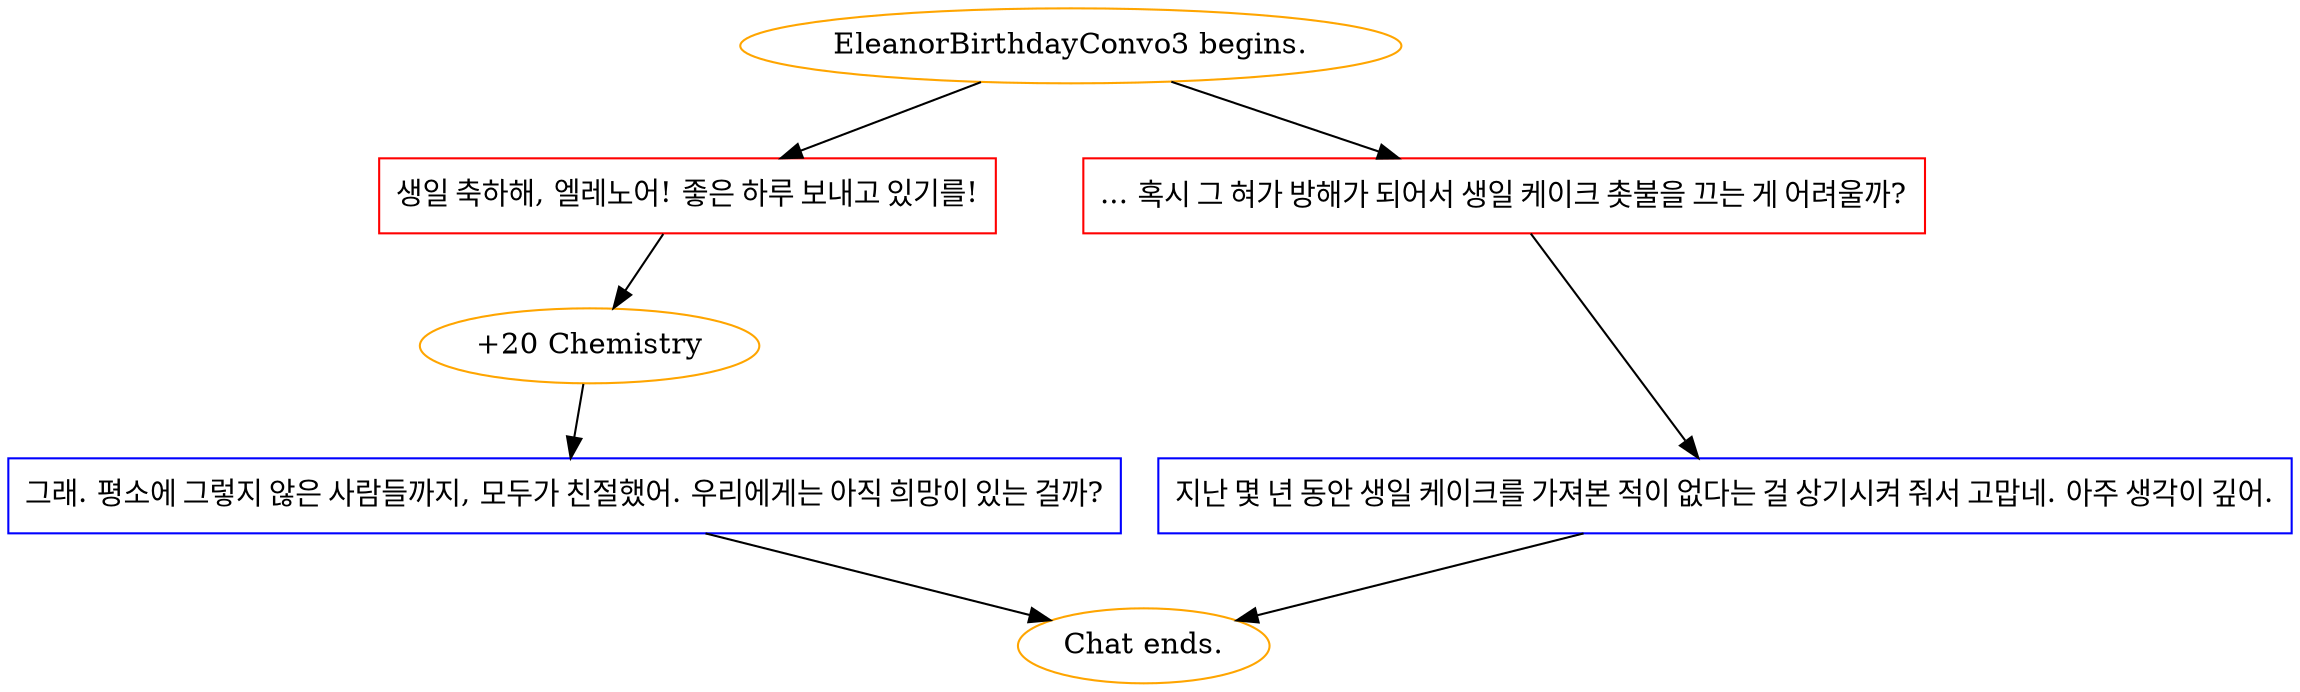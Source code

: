 digraph {
	"EleanorBirthdayConvo3 begins." [color=orange];
		"EleanorBirthdayConvo3 begins." -> j186379282;
		"EleanorBirthdayConvo3 begins." -> j3093622308;
	j186379282 [label="생일 축하해, 엘레노어! 좋은 하루 보내고 있기를!",shape=box,color=red];
		j186379282 -> j2345333776;
	j3093622308 [label="... 혹시 그 혀가 방해가 되어서 생일 케이크 촛불을 끄는 게 어려울까?",shape=box,color=red];
		j3093622308 -> j3354241433;
	j2345333776 [label="+20 Chemistry",color=orange];
		j2345333776 -> j39800633;
	j3354241433 [label="지난 몇 년 동안 생일 케이크를 가져본 적이 없다는 걸 상기시켜 줘서 고맙네. 아주 생각이 깊어.",shape=box,color=blue];
		j3354241433 -> "Chat ends.";
	j39800633 [label="그래. 평소에 그렇지 않은 사람들까지, 모두가 친절했어. 우리에게는 아직 희망이 있는 걸까?",shape=box,color=blue];
		j39800633 -> "Chat ends.";
	"Chat ends." [color=orange];
}